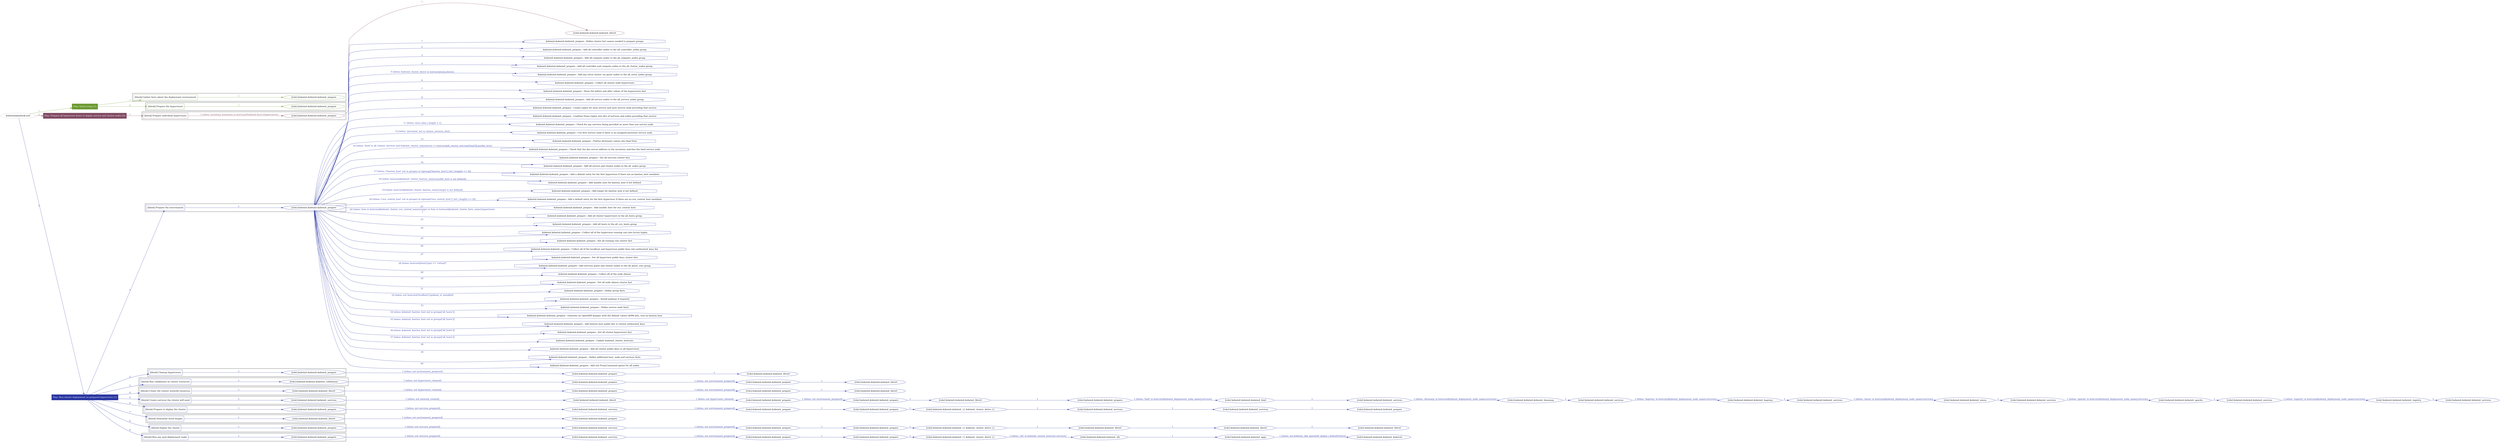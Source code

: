 digraph {
	graph [concentrate=true ordering=in rankdir=LR ratio=fill]
	edge [esep=5 sep=10]
	"kubeinit/playbook.yml" [id=root_node style=dotted]
	play_366c6dcd [label="Play: Initial setup (1)" color="#6b9a32" fontcolor="#ffffff" id=play_366c6dcd shape=box style=filled tooltip=localhost]
	"kubeinit/playbook.yml" -> play_366c6dcd [label="1 " color="#6b9a32" fontcolor="#6b9a32" id=edge_15b8b3e7 labeltooltip="1 " tooltip="1 "]
	subgraph "kubeinit.kubeinit.kubeinit_prepare" {
		role_95fb61e0 [label="[role] kubeinit.kubeinit.kubeinit_prepare" color="#6b9a32" id=role_95fb61e0 tooltip="kubeinit.kubeinit.kubeinit_prepare"]
	}
	subgraph "kubeinit.kubeinit.kubeinit_prepare" {
		role_dceae3c2 [label="[role] kubeinit.kubeinit.kubeinit_prepare" color="#6b9a32" id=role_dceae3c2 tooltip="kubeinit.kubeinit.kubeinit_prepare"]
	}
	subgraph "Play: Initial setup (1)" {
		play_366c6dcd -> block_df257809 [label=1 color="#6b9a32" fontcolor="#6b9a32" id=edge_05c5ea97 labeltooltip=1 tooltip=1]
		subgraph cluster_block_df257809 {
			block_df257809 [label="[block] Gather facts about the deployment environment" color="#6b9a32" id=block_df257809 labeltooltip="Gather facts about the deployment environment" shape=box tooltip="Gather facts about the deployment environment"]
			block_df257809 -> role_95fb61e0 [label="1 " color="#6b9a32" fontcolor="#6b9a32" id=edge_0cfddc43 labeltooltip="1 " tooltip="1 "]
		}
		play_366c6dcd -> block_08dcabe7 [label=2 color="#6b9a32" fontcolor="#6b9a32" id=edge_d1504331 labeltooltip=2 tooltip=2]
		subgraph cluster_block_08dcabe7 {
			block_08dcabe7 [label="[block] Prepare the hypervisors" color="#6b9a32" id=block_08dcabe7 labeltooltip="Prepare the hypervisors" shape=box tooltip="Prepare the hypervisors"]
			block_08dcabe7 -> role_dceae3c2 [label="1 " color="#6b9a32" fontcolor="#6b9a32" id=edge_f4c2c4cd labeltooltip="1 " tooltip="1 "]
		}
	}
	play_8ade935f [label="Play: Prepare all hypervisor hosts to deploy service and cluster nodes (0)" color="#814b64" fontcolor="#ffffff" id=play_8ade935f shape=box style=filled tooltip="Play: Prepare all hypervisor hosts to deploy service and cluster nodes (0)"]
	"kubeinit/playbook.yml" -> play_8ade935f [label="2 " color="#814b64" fontcolor="#814b64" id=edge_ecb1fd5b labeltooltip="2 " tooltip="2 "]
	subgraph "kubeinit.kubeinit.kubeinit_libvirt" {
		role_7c2c194f [label="[role] kubeinit.kubeinit.kubeinit_libvirt" color="#814b64" id=role_7c2c194f tooltip="kubeinit.kubeinit.kubeinit_libvirt"]
	}
	subgraph "kubeinit.kubeinit.kubeinit_prepare" {
		role_aa7131a2 [label="[role] kubeinit.kubeinit.kubeinit_prepare" color="#814b64" id=role_aa7131a2 tooltip="kubeinit.kubeinit.kubeinit_prepare"]
		role_aa7131a2 -> role_7c2c194f [label="1 " color="#814b64" fontcolor="#814b64" id=edge_b7379d72 labeltooltip="1 " tooltip="1 "]
	}
	subgraph "Play: Prepare all hypervisor hosts to deploy service and cluster nodes (0)" {
		play_8ade935f -> block_382679de [label=1 color="#814b64" fontcolor="#814b64" id=edge_35511f92 labeltooltip=1 tooltip=1]
		subgraph cluster_block_382679de {
			block_382679de [label="[block] Prepare individual hypervisors" color="#814b64" id=block_382679de labeltooltip="Prepare individual hypervisors" shape=box tooltip="Prepare individual hypervisors"]
			block_382679de -> role_aa7131a2 [label="1 [when: inventory_hostname in hostvars['kubeinit-facts'].hypervisors]" color="#814b64" fontcolor="#814b64" id=edge_7ead4ce9 labeltooltip="1 [when: inventory_hostname in hostvars['kubeinit-facts'].hypervisors]" tooltip="1 [when: inventory_hostname in hostvars['kubeinit-facts'].hypervisors]"]
		}
	}
	play_e5f5cfa6 [label="Play: Run cluster deployment on prepared hypervisors (1)" color="#2a36a2" fontcolor="#ffffff" id=play_e5f5cfa6 shape=box style=filled tooltip=localhost]
	"kubeinit/playbook.yml" -> play_e5f5cfa6 [label="3 " color="#2a36a2" fontcolor="#2a36a2" id=edge_902cf9cb labeltooltip="3 " tooltip="3 "]
	subgraph "kubeinit.kubeinit.kubeinit_prepare" {
		role_8cdee49a [label="[role] kubeinit.kubeinit.kubeinit_prepare" color="#2a36a2" id=role_8cdee49a tooltip="kubeinit.kubeinit.kubeinit_prepare"]
		task_8d803bab [label="kubeinit.kubeinit.kubeinit_prepare : Define cluster fact names needed to prepare groups" color="#2a36a2" id=task_8d803bab shape=octagon tooltip="kubeinit.kubeinit.kubeinit_prepare : Define cluster fact names needed to prepare groups"]
		role_8cdee49a -> task_8d803bab [label="1 " color="#2a36a2" fontcolor="#2a36a2" id=edge_9598ba57 labeltooltip="1 " tooltip="1 "]
		task_f47a220d [label="kubeinit.kubeinit.kubeinit_prepare : Add all controller nodes to the all_controller_nodes group" color="#2a36a2" id=task_f47a220d shape=octagon tooltip="kubeinit.kubeinit.kubeinit_prepare : Add all controller nodes to the all_controller_nodes group"]
		role_8cdee49a -> task_f47a220d [label="2 " color="#2a36a2" fontcolor="#2a36a2" id=edge_9b4ec2fb labeltooltip="2 " tooltip="2 "]
		task_5fd46891 [label="kubeinit.kubeinit.kubeinit_prepare : Add all compute nodes to the all_compute_nodes group" color="#2a36a2" id=task_5fd46891 shape=octagon tooltip="kubeinit.kubeinit.kubeinit_prepare : Add all compute nodes to the all_compute_nodes group"]
		role_8cdee49a -> task_5fd46891 [label="3 " color="#2a36a2" fontcolor="#2a36a2" id=edge_5d0c3a3d labeltooltip="3 " tooltip="3 "]
		task_b74aad38 [label="kubeinit.kubeinit.kubeinit_prepare : Add all controller and compute nodes to the all_cluster_nodes group" color="#2a36a2" id=task_b74aad38 shape=octagon tooltip="kubeinit.kubeinit.kubeinit_prepare : Add all controller and compute nodes to the all_cluster_nodes group"]
		role_8cdee49a -> task_b74aad38 [label="4 " color="#2a36a2" fontcolor="#2a36a2" id=edge_7b853b44 labeltooltip="4 " tooltip="4 "]
		task_623a32e6 [label="kubeinit.kubeinit.kubeinit_prepare : Add any extra cluster vm guest nodes to the all_extra_nodes group" color="#2a36a2" id=task_623a32e6 shape=octagon tooltip="kubeinit.kubeinit.kubeinit_prepare : Add any extra cluster vm guest nodes to the all_extra_nodes group"]
		role_8cdee49a -> task_623a32e6 [label="5 [when: kubeinit_cluster_distro in hostvars[item].distro]" color="#2a36a2" fontcolor="#2a36a2" id=edge_20e52d2d labeltooltip="5 [when: kubeinit_cluster_distro in hostvars[item].distro]" tooltip="5 [when: kubeinit_cluster_distro in hostvars[item].distro]"]
		task_ac27b400 [label="kubeinit.kubeinit.kubeinit_prepare : Collect all cluster node hypervisors" color="#2a36a2" id=task_ac27b400 shape=octagon tooltip="kubeinit.kubeinit.kubeinit_prepare : Collect all cluster node hypervisors"]
		role_8cdee49a -> task_ac27b400 [label="6 " color="#2a36a2" fontcolor="#2a36a2" id=edge_e94033cd labeltooltip="6 " tooltip="6 "]
		task_5d8c762a [label="kubeinit.kubeinit.kubeinit_prepare : Show the before and after values of the hypervisors fact" color="#2a36a2" id=task_5d8c762a shape=octagon tooltip="kubeinit.kubeinit.kubeinit_prepare : Show the before and after values of the hypervisors fact"]
		role_8cdee49a -> task_5d8c762a [label="7 " color="#2a36a2" fontcolor="#2a36a2" id=edge_0f45833d labeltooltip="7 " tooltip="7 "]
		task_ec12d0dd [label="kubeinit.kubeinit.kubeinit_prepare : Add all service nodes to the all_service_nodes group" color="#2a36a2" id=task_ec12d0dd shape=octagon tooltip="kubeinit.kubeinit.kubeinit_prepare : Add all service nodes to the all_service_nodes group"]
		role_8cdee49a -> task_ec12d0dd [label="8 " color="#2a36a2" fontcolor="#2a36a2" id=edge_8e84b554 labeltooltip="8 " tooltip="8 "]
		task_45276a0c [label="kubeinit.kubeinit.kubeinit_prepare : Create tuples for each service and each service node providing that service" color="#2a36a2" id=task_45276a0c shape=octagon tooltip="kubeinit.kubeinit.kubeinit_prepare : Create tuples for each service and each service node providing that service"]
		role_8cdee49a -> task_45276a0c [label="9 " color="#2a36a2" fontcolor="#2a36a2" id=edge_f8dac876 labeltooltip="9 " tooltip="9 "]
		task_05884daf [label="kubeinit.kubeinit.kubeinit_prepare : Combine those tuples into dict of services and nodes providing that service" color="#2a36a2" id=task_05884daf shape=octagon tooltip="kubeinit.kubeinit.kubeinit_prepare : Combine those tuples into dict of services and nodes providing that service"]
		role_8cdee49a -> task_05884daf [label="10 " color="#2a36a2" fontcolor="#2a36a2" id=edge_31ad4efd labeltooltip="10 " tooltip="10 "]
		task_6ba916a6 [label="kubeinit.kubeinit.kubeinit_prepare : Check for any services being provided on more than one service node" color="#2a36a2" id=task_6ba916a6 shape=octagon tooltip="kubeinit.kubeinit.kubeinit_prepare : Check for any services being provided on more than one service node"]
		role_8cdee49a -> task_6ba916a6 [label="11 [when: item.value | length > 1]" color="#2a36a2" fontcolor="#2a36a2" id=edge_fe954016 labeltooltip="11 [when: item.value | length > 1]" tooltip="11 [when: item.value | length > 1]"]
		task_c5aed0cf [label="kubeinit.kubeinit.kubeinit_prepare : Use first service node if there is no assigned provision service node" color="#2a36a2" id=task_c5aed0cf shape=octagon tooltip="kubeinit.kubeinit.kubeinit_prepare : Use first service node if there is no assigned provision service node"]
		role_8cdee49a -> task_c5aed0cf [label="12 [when: 'provision' not in cluster_services_dict]" color="#2a36a2" fontcolor="#2a36a2" id=edge_3abb0732 labeltooltip="12 [when: 'provision' not in cluster_services_dict]" tooltip="12 [when: 'provision' not in cluster_services_dict]"]
		task_a7b582ee [label="kubeinit.kubeinit.kubeinit_prepare : Flatten dictionary values into final form" color="#2a36a2" id=task_a7b582ee shape=octagon tooltip="kubeinit.kubeinit.kubeinit_prepare : Flatten dictionary values into final form"]
		role_8cdee49a -> task_a7b582ee [label="13 " color="#2a36a2" fontcolor="#2a36a2" id=edge_b1bae228 labeltooltip="13 " tooltip="13 "]
		task_2fa69612 [label="kubeinit.kubeinit.kubeinit_prepare : Check that the dns server address in the inventory matches the bind service node" color="#2a36a2" id=task_2fa69612 shape=octagon tooltip="kubeinit.kubeinit.kubeinit_prepare : Check that the dns server address in the inventory matches the bind service node"]
		role_8cdee49a -> task_2fa69612 [label="14 [when: 'bind' in all_cluster_services and kubeinit_cluster_nameserver != hostvars[all_cluster_services['bind']].ansible_host]" color="#2a36a2" fontcolor="#2a36a2" id=edge_f56ae35e labeltooltip="14 [when: 'bind' in all_cluster_services and kubeinit_cluster_nameserver != hostvars[all_cluster_services['bind']].ansible_host]" tooltip="14 [when: 'bind' in all_cluster_services and kubeinit_cluster_nameserver != hostvars[all_cluster_services['bind']].ansible_host]"]
		task_72c781cf [label="kubeinit.kubeinit.kubeinit_prepare : Set all services cluster fact" color="#2a36a2" id=task_72c781cf shape=octagon tooltip="kubeinit.kubeinit.kubeinit_prepare : Set all services cluster fact"]
		role_8cdee49a -> task_72c781cf [label="15 " color="#2a36a2" fontcolor="#2a36a2" id=edge_f781bf65 labeltooltip="15 " tooltip="15 "]
		task_1792b21b [label="kubeinit.kubeinit.kubeinit_prepare : Add all service and cluster nodes to the all_nodes group" color="#2a36a2" id=task_1792b21b shape=octagon tooltip="kubeinit.kubeinit.kubeinit_prepare : Add all service and cluster nodes to the all_nodes group"]
		role_8cdee49a -> task_1792b21b [label="16 " color="#2a36a2" fontcolor="#2a36a2" id=edge_53e4a59d labeltooltip="16 " tooltip="16 "]
		task_345044b4 [label="kubeinit.kubeinit.kubeinit_prepare : Add a default entry for the first hypervisor if there are no bastion_host members" color="#2a36a2" id=task_345044b4 shape=octagon tooltip="kubeinit.kubeinit.kubeinit_prepare : Add a default entry for the first hypervisor if there are no bastion_host members"]
		role_8cdee49a -> task_345044b4 [label="17 [when: ('bastion_host' not in groups) or ((groups['bastion_host'] | list | length) == 0)]" color="#2a36a2" fontcolor="#2a36a2" id=edge_8ecd58ac labeltooltip="17 [when: ('bastion_host' not in groups) or ((groups['bastion_host'] | list | length) == 0)]" tooltip="17 [when: ('bastion_host' not in groups) or ((groups['bastion_host'] | list | length) == 0)]"]
		task_f7ce42dc [label="kubeinit.kubeinit.kubeinit_prepare : Add ansible_host for bastion_host if not defined" color="#2a36a2" id=task_f7ce42dc shape=octagon tooltip="kubeinit.kubeinit.kubeinit_prepare : Add ansible_host for bastion_host if not defined"]
		role_8cdee49a -> task_f7ce42dc [label="18 [when: hostvars[kubeinit_cluster_bastion_name].ansible_host is not defined]" color="#2a36a2" fontcolor="#2a36a2" id=edge_89d180b8 labeltooltip="18 [when: hostvars[kubeinit_cluster_bastion_name].ansible_host is not defined]" tooltip="18 [when: hostvars[kubeinit_cluster_bastion_name].ansible_host is not defined]"]
		task_ba0ddd06 [label="kubeinit.kubeinit.kubeinit_prepare : Add target for bastion_host if not defined" color="#2a36a2" id=task_ba0ddd06 shape=octagon tooltip="kubeinit.kubeinit.kubeinit_prepare : Add target for bastion_host if not defined"]
		role_8cdee49a -> task_ba0ddd06 [label="19 [when: hostvars[kubeinit_cluster_bastion_name].target is not defined]" color="#2a36a2" fontcolor="#2a36a2" id=edge_b575d2bb labeltooltip="19 [when: hostvars[kubeinit_cluster_bastion_name].target is not defined]" tooltip="19 [when: hostvars[kubeinit_cluster_bastion_name].target is not defined]"]
		task_2e1ee87f [label="kubeinit.kubeinit.kubeinit_prepare : Add a default entry for the first hypervisor if there are no ovn_central_host members" color="#2a36a2" id=task_2e1ee87f shape=octagon tooltip="kubeinit.kubeinit.kubeinit_prepare : Add a default entry for the first hypervisor if there are no ovn_central_host members"]
		role_8cdee49a -> task_2e1ee87f [label="20 [when: ('ovn_central_host' not in groups) or ((groups['ovn_central_host'] | list | length) == 0)]" color="#2a36a2" fontcolor="#2a36a2" id=edge_e92dcd0f labeltooltip="20 [when: ('ovn_central_host' not in groups) or ((groups['ovn_central_host'] | list | length) == 0)]" tooltip="20 [when: ('ovn_central_host' not in groups) or ((groups['ovn_central_host'] | list | length) == 0)]"]
		task_3b0c5ec3 [label="kubeinit.kubeinit.kubeinit_prepare : Add ansible_host for ovn_central_host" color="#2a36a2" id=task_3b0c5ec3 shape=octagon tooltip="kubeinit.kubeinit.kubeinit_prepare : Add ansible_host for ovn_central_host"]
		role_8cdee49a -> task_3b0c5ec3 [label="21 " color="#2a36a2" fontcolor="#2a36a2" id=edge_9e603f61 labeltooltip="21 " tooltip="21 "]
		task_e401cc25 [label="kubeinit.kubeinit.kubeinit_prepare : Add all cluster hypervisors to the all_hosts group" color="#2a36a2" id=task_e401cc25 shape=octagon tooltip="kubeinit.kubeinit.kubeinit_prepare : Add all cluster hypervisors to the all_hosts group"]
		role_8cdee49a -> task_e401cc25 [label="22 [when: item in hostvars[kubeinit_cluster_ovn_central_name].target or item in hostvars[kubeinit_cluster_facts_name].hypervisors
]" color="#2a36a2" fontcolor="#2a36a2" id=edge_e84faa60 labeltooltip="22 [when: item in hostvars[kubeinit_cluster_ovn_central_name].target or item in hostvars[kubeinit_cluster_facts_name].hypervisors
]" tooltip="22 [when: item in hostvars[kubeinit_cluster_ovn_central_name].target or item in hostvars[kubeinit_cluster_facts_name].hypervisors
]"]
		task_8e7cdae1 [label="kubeinit.kubeinit.kubeinit_prepare : Add all hosts to the all_ovn_hosts group" color="#2a36a2" id=task_8e7cdae1 shape=octagon tooltip="kubeinit.kubeinit.kubeinit_prepare : Add all hosts to the all_ovn_hosts group"]
		role_8cdee49a -> task_8e7cdae1 [label="23 " color="#2a36a2" fontcolor="#2a36a2" id=edge_84130f35 labeltooltip="23 " tooltip="23 "]
		task_18b38bef [label="kubeinit.kubeinit.kubeinit_prepare : Collect all of the hypervisor running vms into hv/vm tuples" color="#2a36a2" id=task_18b38bef shape=octagon tooltip="kubeinit.kubeinit.kubeinit_prepare : Collect all of the hypervisor running vms into hv/vm tuples"]
		role_8cdee49a -> task_18b38bef [label="24 " color="#2a36a2" fontcolor="#2a36a2" id=edge_bd055c10 labeltooltip="24 " tooltip="24 "]
		task_50652b87 [label="kubeinit.kubeinit.kubeinit_prepare : Set all running vms cluster fact" color="#2a36a2" id=task_50652b87 shape=octagon tooltip="kubeinit.kubeinit.kubeinit_prepare : Set all running vms cluster fact"]
		role_8cdee49a -> task_50652b87 [label="25 " color="#2a36a2" fontcolor="#2a36a2" id=edge_9029063f labeltooltip="25 " tooltip="25 "]
		task_2d379a40 [label="kubeinit.kubeinit.kubeinit_prepare : Collect all of the localhost and hypervisor public keys into authorized_keys list" color="#2a36a2" id=task_2d379a40 shape=octagon tooltip="kubeinit.kubeinit.kubeinit_prepare : Collect all of the localhost and hypervisor public keys into authorized_keys list"]
		role_8cdee49a -> task_2d379a40 [label="26 " color="#2a36a2" fontcolor="#2a36a2" id=edge_5fb0859b labeltooltip="26 " tooltip="26 "]
		task_0a790705 [label="kubeinit.kubeinit.kubeinit_prepare : Set all hypervisor public keys cluster fact" color="#2a36a2" id=task_0a790705 shape=octagon tooltip="kubeinit.kubeinit.kubeinit_prepare : Set all hypervisor public keys cluster fact"]
		role_8cdee49a -> task_0a790705 [label="27 " color="#2a36a2" fontcolor="#2a36a2" id=edge_7dc91512 labeltooltip="27 " tooltip="27 "]
		task_bafe4302 [label="kubeinit.kubeinit.kubeinit_prepare : Add services guest and cluster nodes to the all_guest_vms group" color="#2a36a2" id=task_bafe4302 shape=octagon tooltip="kubeinit.kubeinit.kubeinit_prepare : Add services guest and cluster nodes to the all_guest_vms group"]
		role_8cdee49a -> task_bafe4302 [label="28 [when: hostvars[item].type == 'virtual']" color="#2a36a2" fontcolor="#2a36a2" id=edge_59e1dc33 labeltooltip="28 [when: hostvars[item].type == 'virtual']" tooltip="28 [when: hostvars[item].type == 'virtual']"]
		task_529b606e [label="kubeinit.kubeinit.kubeinit_prepare : Collect all of the node aliases" color="#2a36a2" id=task_529b606e shape=octagon tooltip="kubeinit.kubeinit.kubeinit_prepare : Collect all of the node aliases"]
		role_8cdee49a -> task_529b606e [label="29 " color="#2a36a2" fontcolor="#2a36a2" id=edge_8bb9d102 labeltooltip="29 " tooltip="29 "]
		task_4db6c2bf [label="kubeinit.kubeinit.kubeinit_prepare : Set all node aliases cluster fact" color="#2a36a2" id=task_4db6c2bf shape=octagon tooltip="kubeinit.kubeinit.kubeinit_prepare : Set all node aliases cluster fact"]
		role_8cdee49a -> task_4db6c2bf [label="30 " color="#2a36a2" fontcolor="#2a36a2" id=edge_67be6f9a labeltooltip="30 " tooltip="30 "]
		task_be6da84e [label="kubeinit.kubeinit.kubeinit_prepare : Define group facts" color="#2a36a2" id=task_be6da84e shape=octagon tooltip="kubeinit.kubeinit.kubeinit_prepare : Define group facts"]
		role_8cdee49a -> task_be6da84e [label="31 " color="#2a36a2" fontcolor="#2a36a2" id=edge_9d71a21e labeltooltip="31 " tooltip="31 "]
		task_9fb5147b [label="kubeinit.kubeinit.kubeinit_prepare : Install podman if required" color="#2a36a2" id=task_9fb5147b shape=octagon tooltip="kubeinit.kubeinit.kubeinit_prepare : Install podman if required"]
		role_8cdee49a -> task_9fb5147b [label="32 [when: not hostvars['localhost'].podman_is_installed]" color="#2a36a2" fontcolor="#2a36a2" id=edge_4db6a5c6 labeltooltip="32 [when: not hostvars['localhost'].podman_is_installed]" tooltip="32 [when: not hostvars['localhost'].podman_is_installed]"]
		task_3a2098d2 [label="kubeinit.kubeinit.kubeinit_prepare : Define service node facts" color="#2a36a2" id=task_3a2098d2 shape=octagon tooltip="kubeinit.kubeinit.kubeinit_prepare : Define service node facts"]
		role_8cdee49a -> task_3a2098d2 [label="33 " color="#2a36a2" fontcolor="#2a36a2" id=edge_64cf8bd8 labeltooltip="33 " tooltip="33 "]
		task_3ad61d53 [label="kubeinit.kubeinit.kubeinit_prepare : Generate an OpenSSH keypair with the default values (4096 bits, rsa) on bastion host" color="#2a36a2" id=task_3ad61d53 shape=octagon tooltip="kubeinit.kubeinit.kubeinit_prepare : Generate an OpenSSH keypair with the default values (4096 bits, rsa) on bastion host"]
		role_8cdee49a -> task_3ad61d53 [label="34 [when: kubeinit_bastion_host not in groups['all_hosts']]" color="#2a36a2" fontcolor="#2a36a2" id=edge_aaafe883 labeltooltip="34 [when: kubeinit_bastion_host not in groups['all_hosts']]" tooltip="34 [when: kubeinit_bastion_host not in groups['all_hosts']]"]
		task_923c290b [label="kubeinit.kubeinit.kubeinit_prepare : Add bastion host public key to cluster authorized_keys" color="#2a36a2" id=task_923c290b shape=octagon tooltip="kubeinit.kubeinit.kubeinit_prepare : Add bastion host public key to cluster authorized_keys"]
		role_8cdee49a -> task_923c290b [label="35 [when: kubeinit_bastion_host not in groups['all_hosts']]" color="#2a36a2" fontcolor="#2a36a2" id=edge_e25f23b6 labeltooltip="35 [when: kubeinit_bastion_host not in groups['all_hosts']]" tooltip="35 [when: kubeinit_bastion_host not in groups['all_hosts']]"]
		task_5e9e2e7d [label="kubeinit.kubeinit.kubeinit_prepare : Set all cluster hypervisors fact" color="#2a36a2" id=task_5e9e2e7d shape=octagon tooltip="kubeinit.kubeinit.kubeinit_prepare : Set all cluster hypervisors fact"]
		role_8cdee49a -> task_5e9e2e7d [label="36 [when: kubeinit_bastion_host not in groups['all_hosts']]" color="#2a36a2" fontcolor="#2a36a2" id=edge_62d34e76 labeltooltip="36 [when: kubeinit_bastion_host not in groups['all_hosts']]" tooltip="36 [when: kubeinit_bastion_host not in groups['all_hosts']]"]
		task_0a97d998 [label="kubeinit.kubeinit.kubeinit_prepare : Update kubeinit_cluster_hostvars" color="#2a36a2" id=task_0a97d998 shape=octagon tooltip="kubeinit.kubeinit.kubeinit_prepare : Update kubeinit_cluster_hostvars"]
		role_8cdee49a -> task_0a97d998 [label="37 [when: kubeinit_bastion_host not in groups['all_hosts']]" color="#2a36a2" fontcolor="#2a36a2" id=edge_daa2a031 labeltooltip="37 [when: kubeinit_bastion_host not in groups['all_hosts']]" tooltip="37 [when: kubeinit_bastion_host not in groups['all_hosts']]"]
		task_072b65e8 [label="kubeinit.kubeinit.kubeinit_prepare : Add all cluster public keys to all hypervisors" color="#2a36a2" id=task_072b65e8 shape=octagon tooltip="kubeinit.kubeinit.kubeinit_prepare : Add all cluster public keys to all hypervisors"]
		role_8cdee49a -> task_072b65e8 [label="38 " color="#2a36a2" fontcolor="#2a36a2" id=edge_53453921 labeltooltip="38 " tooltip="38 "]
		task_a4a0f7d0 [label="kubeinit.kubeinit.kubeinit_prepare : Define additional host, node and services facts" color="#2a36a2" id=task_a4a0f7d0 shape=octagon tooltip="kubeinit.kubeinit.kubeinit_prepare : Define additional host, node and services facts"]
		role_8cdee49a -> task_a4a0f7d0 [label="39 " color="#2a36a2" fontcolor="#2a36a2" id=edge_a5c35a2d labeltooltip="39 " tooltip="39 "]
		task_6ce4f5b9 [label="kubeinit.kubeinit.kubeinit_prepare : Add ssh ProxyCommand option for all nodes" color="#2a36a2" id=task_6ce4f5b9 shape=octagon tooltip="kubeinit.kubeinit.kubeinit_prepare : Add ssh ProxyCommand option for all nodes"]
		role_8cdee49a -> task_6ce4f5b9 [label="40 " color="#2a36a2" fontcolor="#2a36a2" id=edge_58eb25b7 labeltooltip="40 " tooltip="40 "]
	}
	subgraph "kubeinit.kubeinit.kubeinit_libvirt" {
		role_b81f16ce [label="[role] kubeinit.kubeinit.kubeinit_libvirt" color="#2a36a2" id=role_b81f16ce tooltip="kubeinit.kubeinit.kubeinit_libvirt"]
	}
	subgraph "kubeinit.kubeinit.kubeinit_prepare" {
		role_91d3df56 [label="[role] kubeinit.kubeinit.kubeinit_prepare" color="#2a36a2" id=role_91d3df56 tooltip="kubeinit.kubeinit.kubeinit_prepare"]
		role_91d3df56 -> role_b81f16ce [label="1 " color="#2a36a2" fontcolor="#2a36a2" id=edge_1b9af530 labeltooltip="1 " tooltip="1 "]
	}
	subgraph "kubeinit.kubeinit.kubeinit_prepare" {
		role_adb5c521 [label="[role] kubeinit.kubeinit.kubeinit_prepare" color="#2a36a2" id=role_adb5c521 tooltip="kubeinit.kubeinit.kubeinit_prepare"]
		role_adb5c521 -> role_91d3df56 [label="1 [when: not environment_prepared]" color="#2a36a2" fontcolor="#2a36a2" id=edge_e227f61a labeltooltip="1 [when: not environment_prepared]" tooltip="1 [when: not environment_prepared]"]
	}
	subgraph "kubeinit.kubeinit.kubeinit_libvirt" {
		role_7af05724 [label="[role] kubeinit.kubeinit.kubeinit_libvirt" color="#2a36a2" id=role_7af05724 tooltip="kubeinit.kubeinit.kubeinit_libvirt"]
	}
	subgraph "kubeinit.kubeinit.kubeinit_prepare" {
		role_64a39976 [label="[role] kubeinit.kubeinit.kubeinit_prepare" color="#2a36a2" id=role_64a39976 tooltip="kubeinit.kubeinit.kubeinit_prepare"]
		role_64a39976 -> role_7af05724 [label="1 " color="#2a36a2" fontcolor="#2a36a2" id=edge_3dd0db85 labeltooltip="1 " tooltip="1 "]
	}
	subgraph "kubeinit.kubeinit.kubeinit_prepare" {
		role_f45c79a0 [label="[role] kubeinit.kubeinit.kubeinit_prepare" color="#2a36a2" id=role_f45c79a0 tooltip="kubeinit.kubeinit.kubeinit_prepare"]
		role_f45c79a0 -> role_64a39976 [label="1 [when: not environment_prepared]" color="#2a36a2" fontcolor="#2a36a2" id=edge_eb159f88 labeltooltip="1 [when: not environment_prepared]" tooltip="1 [when: not environment_prepared]"]
	}
	subgraph "kubeinit.kubeinit.kubeinit_validations" {
		role_84c24327 [label="[role] kubeinit.kubeinit.kubeinit_validations" color="#2a36a2" id=role_84c24327 tooltip="kubeinit.kubeinit.kubeinit_validations"]
		role_84c24327 -> role_f45c79a0 [label="1 [when: not hypervisors_cleaned]" color="#2a36a2" fontcolor="#2a36a2" id=edge_631a7636 labeltooltip="1 [when: not hypervisors_cleaned]" tooltip="1 [when: not hypervisors_cleaned]"]
	}
	subgraph "kubeinit.kubeinit.kubeinit_libvirt" {
		role_56beb46e [label="[role] kubeinit.kubeinit.kubeinit_libvirt" color="#2a36a2" id=role_56beb46e tooltip="kubeinit.kubeinit.kubeinit_libvirt"]
	}
	subgraph "kubeinit.kubeinit.kubeinit_prepare" {
		role_3f05e43c [label="[role] kubeinit.kubeinit.kubeinit_prepare" color="#2a36a2" id=role_3f05e43c tooltip="kubeinit.kubeinit.kubeinit_prepare"]
		role_3f05e43c -> role_56beb46e [label="1 " color="#2a36a2" fontcolor="#2a36a2" id=edge_175a027e labeltooltip="1 " tooltip="1 "]
	}
	subgraph "kubeinit.kubeinit.kubeinit_prepare" {
		role_d282153e [label="[role] kubeinit.kubeinit.kubeinit_prepare" color="#2a36a2" id=role_d282153e tooltip="kubeinit.kubeinit.kubeinit_prepare"]
		role_d282153e -> role_3f05e43c [label="1 [when: not environment_prepared]" color="#2a36a2" fontcolor="#2a36a2" id=edge_b667f6bc labeltooltip="1 [when: not environment_prepared]" tooltip="1 [when: not environment_prepared]"]
	}
	subgraph "kubeinit.kubeinit.kubeinit_libvirt" {
		role_0ef55896 [label="[role] kubeinit.kubeinit.kubeinit_libvirt" color="#2a36a2" id=role_0ef55896 tooltip="kubeinit.kubeinit.kubeinit_libvirt"]
		role_0ef55896 -> role_d282153e [label="1 [when: not hypervisors_cleaned]" color="#2a36a2" fontcolor="#2a36a2" id=edge_2818b93c labeltooltip="1 [when: not hypervisors_cleaned]" tooltip="1 [when: not hypervisors_cleaned]"]
	}
	subgraph "kubeinit.kubeinit.kubeinit_services" {
		role_aaae7412 [label="[role] kubeinit.kubeinit.kubeinit_services" color="#2a36a2" id=role_aaae7412 tooltip="kubeinit.kubeinit.kubeinit_services"]
	}
	subgraph "kubeinit.kubeinit.kubeinit_registry" {
		role_75798ee6 [label="[role] kubeinit.kubeinit.kubeinit_registry" color="#2a36a2" id=role_75798ee6 tooltip="kubeinit.kubeinit.kubeinit_registry"]
		role_75798ee6 -> role_aaae7412 [label="1 " color="#2a36a2" fontcolor="#2a36a2" id=edge_dc4db6ac labeltooltip="1 " tooltip="1 "]
	}
	subgraph "kubeinit.kubeinit.kubeinit_services" {
		role_b6e8d1f0 [label="[role] kubeinit.kubeinit.kubeinit_services" color="#2a36a2" id=role_b6e8d1f0 tooltip="kubeinit.kubeinit.kubeinit_services"]
		role_b6e8d1f0 -> role_75798ee6 [label="1 [when: 'registry' in hostvars[kubeinit_deployment_node_name].services]" color="#2a36a2" fontcolor="#2a36a2" id=edge_f79c4d08 labeltooltip="1 [when: 'registry' in hostvars[kubeinit_deployment_node_name].services]" tooltip="1 [when: 'registry' in hostvars[kubeinit_deployment_node_name].services]"]
	}
	subgraph "kubeinit.kubeinit.kubeinit_apache" {
		role_c3ae4f39 [label="[role] kubeinit.kubeinit.kubeinit_apache" color="#2a36a2" id=role_c3ae4f39 tooltip="kubeinit.kubeinit.kubeinit_apache"]
		role_c3ae4f39 -> role_b6e8d1f0 [label="1 " color="#2a36a2" fontcolor="#2a36a2" id=edge_1c19f33b labeltooltip="1 " tooltip="1 "]
	}
	subgraph "kubeinit.kubeinit.kubeinit_services" {
		role_1c080dbb [label="[role] kubeinit.kubeinit.kubeinit_services" color="#2a36a2" id=role_1c080dbb tooltip="kubeinit.kubeinit.kubeinit_services"]
		role_1c080dbb -> role_c3ae4f39 [label="1 [when: 'apache' in hostvars[kubeinit_deployment_node_name].services]" color="#2a36a2" fontcolor="#2a36a2" id=edge_c2bf945b labeltooltip="1 [when: 'apache' in hostvars[kubeinit_deployment_node_name].services]" tooltip="1 [when: 'apache' in hostvars[kubeinit_deployment_node_name].services]"]
	}
	subgraph "kubeinit.kubeinit.kubeinit_nexus" {
		role_a36c3c55 [label="[role] kubeinit.kubeinit.kubeinit_nexus" color="#2a36a2" id=role_a36c3c55 tooltip="kubeinit.kubeinit.kubeinit_nexus"]
		role_a36c3c55 -> role_1c080dbb [label="1 " color="#2a36a2" fontcolor="#2a36a2" id=edge_f3ca7557 labeltooltip="1 " tooltip="1 "]
	}
	subgraph "kubeinit.kubeinit.kubeinit_services" {
		role_5cd1a6fa [label="[role] kubeinit.kubeinit.kubeinit_services" color="#2a36a2" id=role_5cd1a6fa tooltip="kubeinit.kubeinit.kubeinit_services"]
		role_5cd1a6fa -> role_a36c3c55 [label="1 [when: 'nexus' in hostvars[kubeinit_deployment_node_name].services]" color="#2a36a2" fontcolor="#2a36a2" id=edge_9a8a3885 labeltooltip="1 [when: 'nexus' in hostvars[kubeinit_deployment_node_name].services]" tooltip="1 [when: 'nexus' in hostvars[kubeinit_deployment_node_name].services]"]
	}
	subgraph "kubeinit.kubeinit.kubeinit_haproxy" {
		role_4c961bc6 [label="[role] kubeinit.kubeinit.kubeinit_haproxy" color="#2a36a2" id=role_4c961bc6 tooltip="kubeinit.kubeinit.kubeinit_haproxy"]
		role_4c961bc6 -> role_5cd1a6fa [label="1 " color="#2a36a2" fontcolor="#2a36a2" id=edge_69914aab labeltooltip="1 " tooltip="1 "]
	}
	subgraph "kubeinit.kubeinit.kubeinit_services" {
		role_ec0ccdf7 [label="[role] kubeinit.kubeinit.kubeinit_services" color="#2a36a2" id=role_ec0ccdf7 tooltip="kubeinit.kubeinit.kubeinit_services"]
		role_ec0ccdf7 -> role_4c961bc6 [label="1 [when: 'haproxy' in hostvars[kubeinit_deployment_node_name].services]" color="#2a36a2" fontcolor="#2a36a2" id=edge_7454200a labeltooltip="1 [when: 'haproxy' in hostvars[kubeinit_deployment_node_name].services]" tooltip="1 [when: 'haproxy' in hostvars[kubeinit_deployment_node_name].services]"]
	}
	subgraph "kubeinit.kubeinit.kubeinit_dnsmasq" {
		role_423b622f [label="[role] kubeinit.kubeinit.kubeinit_dnsmasq" color="#2a36a2" id=role_423b622f tooltip="kubeinit.kubeinit.kubeinit_dnsmasq"]
		role_423b622f -> role_ec0ccdf7 [label="1 " color="#2a36a2" fontcolor="#2a36a2" id=edge_7a41ad1f labeltooltip="1 " tooltip="1 "]
	}
	subgraph "kubeinit.kubeinit.kubeinit_services" {
		role_8e5df848 [label="[role] kubeinit.kubeinit.kubeinit_services" color="#2a36a2" id=role_8e5df848 tooltip="kubeinit.kubeinit.kubeinit_services"]
		role_8e5df848 -> role_423b622f [label="1 [when: 'dnsmasq' in hostvars[kubeinit_deployment_node_name].services]" color="#2a36a2" fontcolor="#2a36a2" id=edge_5cb9ea3c labeltooltip="1 [when: 'dnsmasq' in hostvars[kubeinit_deployment_node_name].services]" tooltip="1 [when: 'dnsmasq' in hostvars[kubeinit_deployment_node_name].services]"]
	}
	subgraph "kubeinit.kubeinit.kubeinit_bind" {
		role_d4904df2 [label="[role] kubeinit.kubeinit.kubeinit_bind" color="#2a36a2" id=role_d4904df2 tooltip="kubeinit.kubeinit.kubeinit_bind"]
		role_d4904df2 -> role_8e5df848 [label="1 " color="#2a36a2" fontcolor="#2a36a2" id=edge_3d792ddc labeltooltip="1 " tooltip="1 "]
	}
	subgraph "kubeinit.kubeinit.kubeinit_prepare" {
		role_f8e82614 [label="[role] kubeinit.kubeinit.kubeinit_prepare" color="#2a36a2" id=role_f8e82614 tooltip="kubeinit.kubeinit.kubeinit_prepare"]
		role_f8e82614 -> role_d4904df2 [label="1 [when: 'bind' in hostvars[kubeinit_deployment_node_name].services]" color="#2a36a2" fontcolor="#2a36a2" id=edge_22326c29 labeltooltip="1 [when: 'bind' in hostvars[kubeinit_deployment_node_name].services]" tooltip="1 [when: 'bind' in hostvars[kubeinit_deployment_node_name].services]"]
	}
	subgraph "kubeinit.kubeinit.kubeinit_libvirt" {
		role_1becdb55 [label="[role] kubeinit.kubeinit.kubeinit_libvirt" color="#2a36a2" id=role_1becdb55 tooltip="kubeinit.kubeinit.kubeinit_libvirt"]
		role_1becdb55 -> role_f8e82614 [label="1 " color="#2a36a2" fontcolor="#2a36a2" id=edge_c537fa4c labeltooltip="1 " tooltip="1 "]
	}
	subgraph "kubeinit.kubeinit.kubeinit_prepare" {
		role_b9cd402c [label="[role] kubeinit.kubeinit.kubeinit_prepare" color="#2a36a2" id=role_b9cd402c tooltip="kubeinit.kubeinit.kubeinit_prepare"]
		role_b9cd402c -> role_1becdb55 [label="1 " color="#2a36a2" fontcolor="#2a36a2" id=edge_30087a52 labeltooltip="1 " tooltip="1 "]
	}
	subgraph "kubeinit.kubeinit.kubeinit_prepare" {
		role_43fc6049 [label="[role] kubeinit.kubeinit.kubeinit_prepare" color="#2a36a2" id=role_43fc6049 tooltip="kubeinit.kubeinit.kubeinit_prepare"]
		role_43fc6049 -> role_b9cd402c [label="1 [when: not environment_prepared]" color="#2a36a2" fontcolor="#2a36a2" id=edge_0f8dbe97 labeltooltip="1 [when: not environment_prepared]" tooltip="1 [when: not environment_prepared]"]
	}
	subgraph "kubeinit.kubeinit.kubeinit_libvirt" {
		role_dac419b4 [label="[role] kubeinit.kubeinit.kubeinit_libvirt" color="#2a36a2" id=role_dac419b4 tooltip="kubeinit.kubeinit.kubeinit_libvirt"]
		role_dac419b4 -> role_43fc6049 [label="1 [when: not hypervisors_cleaned]" color="#2a36a2" fontcolor="#2a36a2" id=edge_b3fdd8ed labeltooltip="1 [when: not hypervisors_cleaned]" tooltip="1 [when: not hypervisors_cleaned]"]
	}
	subgraph "kubeinit.kubeinit.kubeinit_services" {
		role_13df2504 [label="[role] kubeinit.kubeinit.kubeinit_services" color="#2a36a2" id=role_13df2504 tooltip="kubeinit.kubeinit.kubeinit_services"]
		role_13df2504 -> role_dac419b4 [label="1 [when: not network_created]" color="#2a36a2" fontcolor="#2a36a2" id=edge_a1c866a8 labeltooltip="1 [when: not network_created]" tooltip="1 [when: not network_created]"]
	}
	subgraph "kubeinit.kubeinit.kubeinit_prepare" {
		role_b163d54f [label="[role] kubeinit.kubeinit.kubeinit_prepare" color="#2a36a2" id=role_b163d54f tooltip="kubeinit.kubeinit.kubeinit_prepare"]
	}
	subgraph "kubeinit.kubeinit.kubeinit_services" {
		role_798b82f2 [label="[role] kubeinit.kubeinit.kubeinit_services" color="#2a36a2" id=role_798b82f2 tooltip="kubeinit.kubeinit.kubeinit_services"]
		role_798b82f2 -> role_b163d54f [label="1 " color="#2a36a2" fontcolor="#2a36a2" id=edge_fb7a8ae9 labeltooltip="1 " tooltip="1 "]
	}
	subgraph "kubeinit.kubeinit.kubeinit_services" {
		role_3e51f2be [label="[role] kubeinit.kubeinit.kubeinit_services" color="#2a36a2" id=role_3e51f2be tooltip="kubeinit.kubeinit.kubeinit_services"]
		role_3e51f2be -> role_798b82f2 [label="1 " color="#2a36a2" fontcolor="#2a36a2" id=edge_ab372a37 labeltooltip="1 " tooltip="1 "]
	}
	subgraph "kubeinit.kubeinit.kubeinit_{{ kubeinit_cluster_distro }}" {
		role_f133add9 [label="[role] kubeinit.kubeinit.kubeinit_{{ kubeinit_cluster_distro }}" color="#2a36a2" id=role_f133add9 tooltip="kubeinit.kubeinit.kubeinit_{{ kubeinit_cluster_distro }}"]
		role_f133add9 -> role_3e51f2be [label="1 " color="#2a36a2" fontcolor="#2a36a2" id=edge_7f0bd5d2 labeltooltip="1 " tooltip="1 "]
	}
	subgraph "kubeinit.kubeinit.kubeinit_prepare" {
		role_afc6c320 [label="[role] kubeinit.kubeinit.kubeinit_prepare" color="#2a36a2" id=role_afc6c320 tooltip="kubeinit.kubeinit.kubeinit_prepare"]
		role_afc6c320 -> role_f133add9 [label="1 " color="#2a36a2" fontcolor="#2a36a2" id=edge_e4ad5724 labeltooltip="1 " tooltip="1 "]
	}
	subgraph "kubeinit.kubeinit.kubeinit_prepare" {
		role_2788704e [label="[role] kubeinit.kubeinit.kubeinit_prepare" color="#2a36a2" id=role_2788704e tooltip="kubeinit.kubeinit.kubeinit_prepare"]
		role_2788704e -> role_afc6c320 [label="1 " color="#2a36a2" fontcolor="#2a36a2" id=edge_bd670a39 labeltooltip="1 " tooltip="1 "]
	}
	subgraph "kubeinit.kubeinit.kubeinit_services" {
		role_6d5f0f73 [label="[role] kubeinit.kubeinit.kubeinit_services" color="#2a36a2" id=role_6d5f0f73 tooltip="kubeinit.kubeinit.kubeinit_services"]
		role_6d5f0f73 -> role_2788704e [label="1 [when: not environment_prepared]" color="#2a36a2" fontcolor="#2a36a2" id=edge_e03cc447 labeltooltip="1 [when: not environment_prepared]" tooltip="1 [when: not environment_prepared]"]
	}
	subgraph "kubeinit.kubeinit.kubeinit_prepare" {
		role_346cbcd7 [label="[role] kubeinit.kubeinit.kubeinit_prepare" color="#2a36a2" id=role_346cbcd7 tooltip="kubeinit.kubeinit.kubeinit_prepare"]
		role_346cbcd7 -> role_6d5f0f73 [label="1 [when: not services_prepared]" color="#2a36a2" fontcolor="#2a36a2" id=edge_73fe6304 labeltooltip="1 [when: not services_prepared]" tooltip="1 [when: not services_prepared]"]
	}
	subgraph "kubeinit.kubeinit.kubeinit_prepare" {
		role_d5b786bb [label="[role] kubeinit.kubeinit.kubeinit_prepare" color="#2a36a2" id=role_d5b786bb tooltip="kubeinit.kubeinit.kubeinit_prepare"]
	}
	subgraph "kubeinit.kubeinit.kubeinit_libvirt" {
		role_436215ca [label="[role] kubeinit.kubeinit.kubeinit_libvirt" color="#2a36a2" id=role_436215ca tooltip="kubeinit.kubeinit.kubeinit_libvirt"]
		role_436215ca -> role_d5b786bb [label="1 [when: not environment_prepared]" color="#2a36a2" fontcolor="#2a36a2" id=edge_0e49c52b labeltooltip="1 [when: not environment_prepared]" tooltip="1 [when: not environment_prepared]"]
	}
	subgraph "kubeinit.kubeinit.kubeinit_libvirt" {
		role_388880d2 [label="[role] kubeinit.kubeinit.kubeinit_libvirt" color="#2a36a2" id=role_388880d2 tooltip="kubeinit.kubeinit.kubeinit_libvirt"]
	}
	subgraph "kubeinit.kubeinit.kubeinit_libvirt" {
		role_2b027049 [label="[role] kubeinit.kubeinit.kubeinit_libvirt" color="#2a36a2" id=role_2b027049 tooltip="kubeinit.kubeinit.kubeinit_libvirt"]
		role_2b027049 -> role_388880d2 [label="1 " color="#2a36a2" fontcolor="#2a36a2" id=edge_aad46efc labeltooltip="1 " tooltip="1 "]
	}
	subgraph "kubeinit.kubeinit.kubeinit_libvirt" {
		role_8ec4414b [label="[role] kubeinit.kubeinit.kubeinit_libvirt" color="#2a36a2" id=role_8ec4414b tooltip="kubeinit.kubeinit.kubeinit_libvirt"]
		role_8ec4414b -> role_2b027049 [label="1 " color="#2a36a2" fontcolor="#2a36a2" id=edge_7984c5d7 labeltooltip="1 " tooltip="1 "]
	}
	subgraph "kubeinit.kubeinit.kubeinit_{{ kubeinit_cluster_distro }}" {
		role_ea5be357 [label="[role] kubeinit.kubeinit.kubeinit_{{ kubeinit_cluster_distro }}" color="#2a36a2" id=role_ea5be357 tooltip="kubeinit.kubeinit.kubeinit_{{ kubeinit_cluster_distro }}"]
		role_ea5be357 -> role_8ec4414b [label="1 " color="#2a36a2" fontcolor="#2a36a2" id=edge_c73aaf53 labeltooltip="1 " tooltip="1 "]
	}
	subgraph "kubeinit.kubeinit.kubeinit_prepare" {
		role_201eb215 [label="[role] kubeinit.kubeinit.kubeinit_prepare" color="#2a36a2" id=role_201eb215 tooltip="kubeinit.kubeinit.kubeinit_prepare"]
		role_201eb215 -> role_ea5be357 [label="1 " color="#2a36a2" fontcolor="#2a36a2" id=edge_c776fcd9 labeltooltip="1 " tooltip="1 "]
	}
	subgraph "kubeinit.kubeinit.kubeinit_prepare" {
		role_1cad0103 [label="[role] kubeinit.kubeinit.kubeinit_prepare" color="#2a36a2" id=role_1cad0103 tooltip="kubeinit.kubeinit.kubeinit_prepare"]
		role_1cad0103 -> role_201eb215 [label="1 " color="#2a36a2" fontcolor="#2a36a2" id=edge_f1e8fb06 labeltooltip="1 " tooltip="1 "]
	}
	subgraph "kubeinit.kubeinit.kubeinit_services" {
		role_3766da27 [label="[role] kubeinit.kubeinit.kubeinit_services" color="#2a36a2" id=role_3766da27 tooltip="kubeinit.kubeinit.kubeinit_services"]
		role_3766da27 -> role_1cad0103 [label="1 [when: not environment_prepared]" color="#2a36a2" fontcolor="#2a36a2" id=edge_b2048c08 labeltooltip="1 [when: not environment_prepared]" tooltip="1 [when: not environment_prepared]"]
	}
	subgraph "kubeinit.kubeinit.kubeinit_prepare" {
		role_02e865cb [label="[role] kubeinit.kubeinit.kubeinit_prepare" color="#2a36a2" id=role_02e865cb tooltip="kubeinit.kubeinit.kubeinit_prepare"]
		role_02e865cb -> role_3766da27 [label="1 [when: not services_prepared]" color="#2a36a2" fontcolor="#2a36a2" id=edge_0db706e1 labeltooltip="1 [when: not services_prepared]" tooltip="1 [when: not services_prepared]"]
	}
	subgraph "kubeinit.kubeinit.kubeinit_kubevirt" {
		role_54e32b06 [label="[role] kubeinit.kubeinit.kubeinit_kubevirt" color="#2a36a2" id=role_54e32b06 tooltip="kubeinit.kubeinit.kubeinit_kubevirt"]
	}
	subgraph "kubeinit.kubeinit.kubeinit_apps" {
		role_6be7215a [label="[role] kubeinit.kubeinit.kubeinit_apps" color="#2a36a2" id=role_6be7215a tooltip="kubeinit.kubeinit.kubeinit_apps"]
		role_6be7215a -> role_54e32b06 [label="1 [when: not kubeinit_okd_openshift_deploy | default(False)]" color="#2a36a2" fontcolor="#2a36a2" id=edge_c84ec227 labeltooltip="1 [when: not kubeinit_okd_openshift_deploy | default(False)]" tooltip="1 [when: not kubeinit_okd_openshift_deploy | default(False)]"]
	}
	subgraph "kubeinit.kubeinit.kubeinit_nfs" {
		role_a3317181 [label="[role] kubeinit.kubeinit.kubeinit_nfs" color="#2a36a2" id=role_a3317181 tooltip="kubeinit.kubeinit.kubeinit_nfs"]
		role_a3317181 -> role_6be7215a [label="1 " color="#2a36a2" fontcolor="#2a36a2" id=edge_e0147fde labeltooltip="1 " tooltip="1 "]
	}
	subgraph "kubeinit.kubeinit.kubeinit_{{ kubeinit_cluster_distro }}" {
		role_daf7602a [label="[role] kubeinit.kubeinit.kubeinit_{{ kubeinit_cluster_distro }}" color="#2a36a2" id=role_daf7602a tooltip="kubeinit.kubeinit.kubeinit_{{ kubeinit_cluster_distro }}"]
		role_daf7602a -> role_a3317181 [label="1 [when: 'nfs' in kubeinit_cluster_hostvars.services]" color="#2a36a2" fontcolor="#2a36a2" id=edge_c0d8d2e5 labeltooltip="1 [when: 'nfs' in kubeinit_cluster_hostvars.services]" tooltip="1 [when: 'nfs' in kubeinit_cluster_hostvars.services]"]
	}
	subgraph "kubeinit.kubeinit.kubeinit_prepare" {
		role_ad41f5fc [label="[role] kubeinit.kubeinit.kubeinit_prepare" color="#2a36a2" id=role_ad41f5fc tooltip="kubeinit.kubeinit.kubeinit_prepare"]
		role_ad41f5fc -> role_daf7602a [label="1 " color="#2a36a2" fontcolor="#2a36a2" id=edge_bb8fdd5e labeltooltip="1 " tooltip="1 "]
	}
	subgraph "kubeinit.kubeinit.kubeinit_prepare" {
		role_3252679b [label="[role] kubeinit.kubeinit.kubeinit_prepare" color="#2a36a2" id=role_3252679b tooltip="kubeinit.kubeinit.kubeinit_prepare"]
		role_3252679b -> role_ad41f5fc [label="1 " color="#2a36a2" fontcolor="#2a36a2" id=edge_e1477440 labeltooltip="1 " tooltip="1 "]
	}
	subgraph "kubeinit.kubeinit.kubeinit_services" {
		role_5970bafc [label="[role] kubeinit.kubeinit.kubeinit_services" color="#2a36a2" id=role_5970bafc tooltip="kubeinit.kubeinit.kubeinit_services"]
		role_5970bafc -> role_3252679b [label="1 [when: not environment_prepared]" color="#2a36a2" fontcolor="#2a36a2" id=edge_9f52fadb labeltooltip="1 [when: not environment_prepared]" tooltip="1 [when: not environment_prepared]"]
	}
	subgraph "kubeinit.kubeinit.kubeinit_prepare" {
		role_c4748b12 [label="[role] kubeinit.kubeinit.kubeinit_prepare" color="#2a36a2" id=role_c4748b12 tooltip="kubeinit.kubeinit.kubeinit_prepare"]
		role_c4748b12 -> role_5970bafc [label="1 [when: not services_prepared]" color="#2a36a2" fontcolor="#2a36a2" id=edge_5a19f701 labeltooltip="1 [when: not services_prepared]" tooltip="1 [when: not services_prepared]"]
	}
	subgraph "Play: Run cluster deployment on prepared hypervisors (1)" {
		play_e5f5cfa6 -> block_6aa1fd84 [label=1 color="#2a36a2" fontcolor="#2a36a2" id=edge_7e83d09c labeltooltip=1 tooltip=1]
		subgraph cluster_block_6aa1fd84 {
			block_6aa1fd84 [label="[block] Prepare the environment" color="#2a36a2" id=block_6aa1fd84 labeltooltip="Prepare the environment" shape=box tooltip="Prepare the environment"]
			block_6aa1fd84 -> role_8cdee49a [label="1 " color="#2a36a2" fontcolor="#2a36a2" id=edge_6cac76fe labeltooltip="1 " tooltip="1 "]
		}
		play_e5f5cfa6 -> block_cd2cad16 [label=2 color="#2a36a2" fontcolor="#2a36a2" id=edge_b72bf6f6 labeltooltip=2 tooltip=2]
		subgraph cluster_block_cd2cad16 {
			block_cd2cad16 [label="[block] Cleanup hypervisors" color="#2a36a2" id=block_cd2cad16 labeltooltip="Cleanup hypervisors" shape=box tooltip="Cleanup hypervisors"]
			block_cd2cad16 -> role_adb5c521 [label="1 " color="#2a36a2" fontcolor="#2a36a2" id=edge_2a13f80b labeltooltip="1 " tooltip="1 "]
		}
		play_e5f5cfa6 -> block_4824d8e9 [label=3 color="#2a36a2" fontcolor="#2a36a2" id=edge_2faf2fd4 labeltooltip=3 tooltip=3]
		subgraph cluster_block_4824d8e9 {
			block_4824d8e9 [label="[block] Run validations on cluster resources" color="#2a36a2" id=block_4824d8e9 labeltooltip="Run validations on cluster resources" shape=box tooltip="Run validations on cluster resources"]
			block_4824d8e9 -> role_84c24327 [label="1 " color="#2a36a2" fontcolor="#2a36a2" id=edge_b1669e59 labeltooltip="1 " tooltip="1 "]
		}
		play_e5f5cfa6 -> block_2cafd893 [label=4 color="#2a36a2" fontcolor="#2a36a2" id=edge_62842af7 labeltooltip=4 tooltip=4]
		subgraph cluster_block_2cafd893 {
			block_2cafd893 [label="[block] Create the cluster network resources" color="#2a36a2" id=block_2cafd893 labeltooltip="Create the cluster network resources" shape=box tooltip="Create the cluster network resources"]
			block_2cafd893 -> role_0ef55896 [label="1 " color="#2a36a2" fontcolor="#2a36a2" id=edge_f8530cad labeltooltip="1 " tooltip="1 "]
		}
		play_e5f5cfa6 -> block_b0fec20e [label=5 color="#2a36a2" fontcolor="#2a36a2" id=edge_eaa196a0 labeltooltip=5 tooltip=5]
		subgraph cluster_block_b0fec20e {
			block_b0fec20e [label="[block] Create services the cluster will need" color="#2a36a2" id=block_b0fec20e labeltooltip="Create services the cluster will need" shape=box tooltip="Create services the cluster will need"]
			block_b0fec20e -> role_13df2504 [label="1 " color="#2a36a2" fontcolor="#2a36a2" id=edge_8de309a5 labeltooltip="1 " tooltip="1 "]
		}
		play_e5f5cfa6 -> block_da0af35c [label=6 color="#2a36a2" fontcolor="#2a36a2" id=edge_5bac989d labeltooltip=6 tooltip=6]
		subgraph cluster_block_da0af35c {
			block_da0af35c [label="[block] Prepare to deploy the cluster" color="#2a36a2" id=block_da0af35c labeltooltip="Prepare to deploy the cluster" shape=box tooltip="Prepare to deploy the cluster"]
			block_da0af35c -> role_346cbcd7 [label="1 " color="#2a36a2" fontcolor="#2a36a2" id=edge_0b5c121b labeltooltip="1 " tooltip="1 "]
		}
		play_e5f5cfa6 -> block_1ba2d364 [label=7 color="#2a36a2" fontcolor="#2a36a2" id=edge_eafeff48 labeltooltip=7 tooltip=7]
		subgraph cluster_block_1ba2d364 {
			block_1ba2d364 [label="[block] Download cloud images" color="#2a36a2" id=block_1ba2d364 labeltooltip="Download cloud images" shape=box tooltip="Download cloud images"]
			block_1ba2d364 -> role_436215ca [label="1 " color="#2a36a2" fontcolor="#2a36a2" id=edge_fe003852 labeltooltip="1 " tooltip="1 "]
		}
		play_e5f5cfa6 -> block_9fdeced2 [label=8 color="#2a36a2" fontcolor="#2a36a2" id=edge_365f3f93 labeltooltip=8 tooltip=8]
		subgraph cluster_block_9fdeced2 {
			block_9fdeced2 [label="[block] Deploy the cluster" color="#2a36a2" id=block_9fdeced2 labeltooltip="Deploy the cluster" shape=box tooltip="Deploy the cluster"]
			block_9fdeced2 -> role_02e865cb [label="1 " color="#2a36a2" fontcolor="#2a36a2" id=edge_f454b49a labeltooltip="1 " tooltip="1 "]
		}
		play_e5f5cfa6 -> block_9dc0f709 [label=9 color="#2a36a2" fontcolor="#2a36a2" id=edge_9cb2def7 labeltooltip=9 tooltip=9]
		subgraph cluster_block_9dc0f709 {
			block_9dc0f709 [label="[block] Run any post-deployment tasks" color="#2a36a2" id=block_9dc0f709 labeltooltip="Run any post-deployment tasks" shape=box tooltip="Run any post-deployment tasks"]
			block_9dc0f709 -> role_c4748b12 [label="1 " color="#2a36a2" fontcolor="#2a36a2" id=edge_785e37c8 labeltooltip="1 " tooltip="1 "]
		}
	}
}
